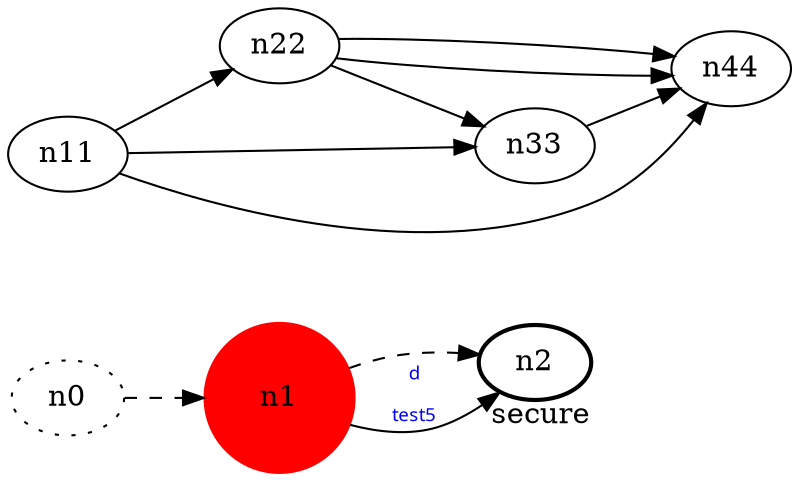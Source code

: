 digraph test5 {
	rankdir=LR;
	fontcolor=blue; /* c0; c1; c0 -- c4294967297 */
	n0 [style=dotted, fillcolor="#123456"]; // c2; c3; c2 -- c3
	n1 [height=1, width=1, color=red, style=filled];
	n2 [style=bold, xlabel="secure"];
	n0 -> n1 -> n2[style=dashed];
	n1 -> n2 [fontname="comic sans", label="d\n\l\G", fontcolor=blue, fontsize=9];
	n11 -> n22;
	n11 -> n33;
	n11 -> n44;
	n22 -> n44;
	n22 -> n33;
	n22 -> n44;
	n33 -> n44;
}

